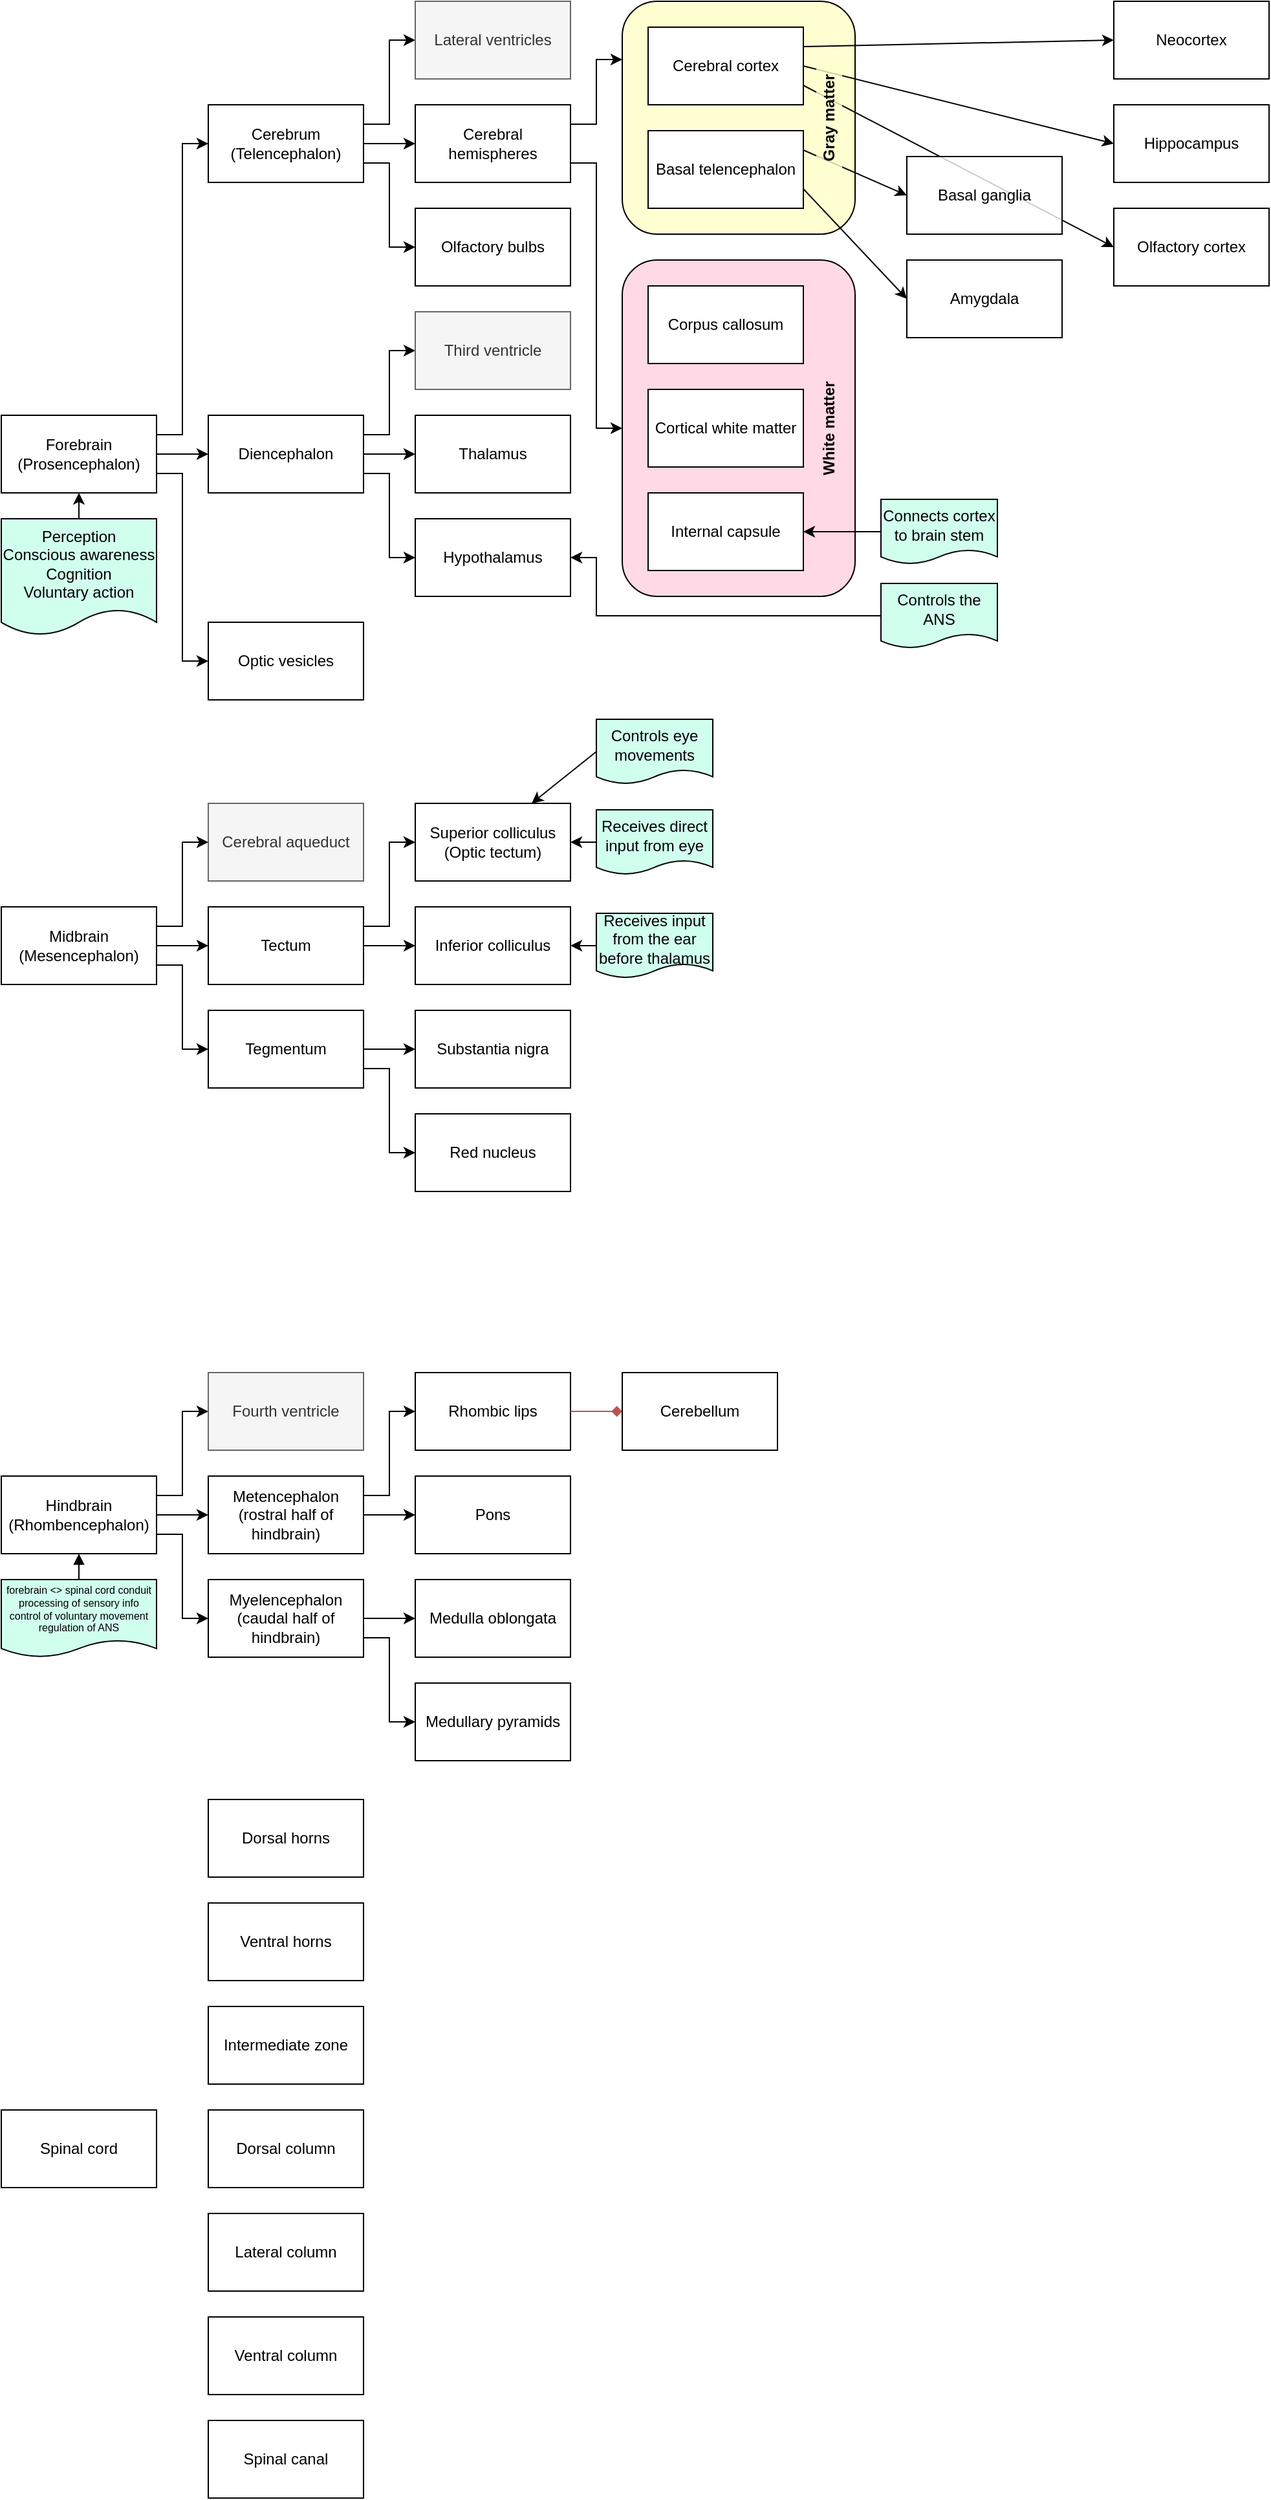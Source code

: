 <mxfile version="14.6.13" type="device"><diagram id="UIHEu_qYvkaqS5a8Bi2S" name="Page-1"><mxGraphModel dx="630" dy="1010" grid="1" gridSize="10" guides="1" tooltips="1" connect="1" arrows="1" fold="1" page="1" pageScale="1" pageWidth="1600" pageHeight="2000" math="0" shadow="0"><root><mxCell id="0"/><mxCell id="1" parent="0"/><mxCell id="MT755gVqdw-0-8D8v6wK-19" value="" style="rounded=1;whiteSpace=wrap;html=1;fillColor=#FFFFD1;" vertex="1" parent="1"><mxGeometry x="490" y="10" width="180" height="180" as="geometry"/></mxCell><mxCell id="MT755gVqdw-0-8D8v6wK-18" value="" style="rounded=1;whiteSpace=wrap;html=1;fillColor=#FFD9E5;" vertex="1" parent="1"><mxGeometry x="490" y="210" width="180" height="260" as="geometry"/></mxCell><mxCell id="MT755gVqdw-0-8D8v6wK-20" style="edgeStyle=orthogonalEdgeStyle;rounded=0;orthogonalLoop=1;jettySize=auto;html=1;exitX=1;exitY=0.5;exitDx=0;exitDy=0;entryX=0;entryY=0.5;entryDx=0;entryDy=0;" edge="1" parent="1" source="MT755gVqdw-0-8D8v6wK-1" target="MT755gVqdw-0-8D8v6wK-5"><mxGeometry relative="1" as="geometry"/></mxCell><mxCell id="MT755gVqdw-0-8D8v6wK-21" style="edgeStyle=orthogonalEdgeStyle;rounded=0;orthogonalLoop=1;jettySize=auto;html=1;exitX=1;exitY=0.25;exitDx=0;exitDy=0;entryX=0;entryY=0.5;entryDx=0;entryDy=0;" edge="1" parent="1" source="MT755gVqdw-0-8D8v6wK-1" target="MT755gVqdw-0-8D8v6wK-4"><mxGeometry relative="1" as="geometry"/></mxCell><mxCell id="MT755gVqdw-0-8D8v6wK-22" style="edgeStyle=orthogonalEdgeStyle;rounded=0;orthogonalLoop=1;jettySize=auto;html=1;exitX=1;exitY=0.75;exitDx=0;exitDy=0;entryX=0;entryY=0.5;entryDx=0;entryDy=0;" edge="1" parent="1" source="MT755gVqdw-0-8D8v6wK-1" target="MT755gVqdw-0-8D8v6wK-6"><mxGeometry relative="1" as="geometry"/></mxCell><mxCell id="MT755gVqdw-0-8D8v6wK-1" value="Forebrain&lt;br&gt;(Prosencephalon)" style="rounded=0;whiteSpace=wrap;html=1;" vertex="1" parent="1"><mxGeometry x="10" y="330" width="120" height="60" as="geometry"/></mxCell><mxCell id="MT755gVqdw-0-8D8v6wK-60" style="edgeStyle=orthogonalEdgeStyle;rounded=0;orthogonalLoop=1;jettySize=auto;html=1;exitX=1;exitY=0.25;exitDx=0;exitDy=0;entryX=0;entryY=0.5;entryDx=0;entryDy=0;strokeWidth=1;" edge="1" parent="1" source="MT755gVqdw-0-8D8v6wK-2" target="MT755gVqdw-0-8D8v6wK-51"><mxGeometry relative="1" as="geometry"/></mxCell><mxCell id="MT755gVqdw-0-8D8v6wK-61" style="edgeStyle=orthogonalEdgeStyle;rounded=0;orthogonalLoop=1;jettySize=auto;html=1;exitX=1;exitY=0.5;exitDx=0;exitDy=0;entryX=0;entryY=0.5;entryDx=0;entryDy=0;strokeWidth=1;" edge="1" parent="1" source="MT755gVqdw-0-8D8v6wK-2" target="MT755gVqdw-0-8D8v6wK-50"><mxGeometry relative="1" as="geometry"/></mxCell><mxCell id="MT755gVqdw-0-8D8v6wK-62" style="edgeStyle=orthogonalEdgeStyle;rounded=0;orthogonalLoop=1;jettySize=auto;html=1;exitX=1;exitY=0.75;exitDx=0;exitDy=0;entryX=0;entryY=0.5;entryDx=0;entryDy=0;strokeWidth=1;" edge="1" parent="1" source="MT755gVqdw-0-8D8v6wK-2" target="MT755gVqdw-0-8D8v6wK-49"><mxGeometry relative="1" as="geometry"/></mxCell><mxCell id="MT755gVqdw-0-8D8v6wK-2" value="Midbrain&lt;br&gt;(Mesencephalon)" style="rounded=0;whiteSpace=wrap;html=1;" vertex="1" parent="1"><mxGeometry x="10" y="710" width="120" height="60" as="geometry"/></mxCell><mxCell id="MT755gVqdw-0-8D8v6wK-80" style="edgeStyle=orthogonalEdgeStyle;rounded=0;orthogonalLoop=1;jettySize=auto;html=1;exitX=1;exitY=0.5;exitDx=0;exitDy=0;entryX=0;entryY=0.5;entryDx=0;entryDy=0;strokeWidth=1;" edge="1" parent="1" source="MT755gVqdw-0-8D8v6wK-3" target="MT755gVqdw-0-8D8v6wK-74"><mxGeometry relative="1" as="geometry"/></mxCell><mxCell id="MT755gVqdw-0-8D8v6wK-81" style="edgeStyle=orthogonalEdgeStyle;rounded=0;orthogonalLoop=1;jettySize=auto;html=1;exitX=1;exitY=0.25;exitDx=0;exitDy=0;entryX=0;entryY=0.5;entryDx=0;entryDy=0;strokeWidth=1;" edge="1" parent="1" source="MT755gVqdw-0-8D8v6wK-3" target="MT755gVqdw-0-8D8v6wK-72"><mxGeometry relative="1" as="geometry"/></mxCell><mxCell id="MT755gVqdw-0-8D8v6wK-83" style="edgeStyle=orthogonalEdgeStyle;rounded=0;orthogonalLoop=1;jettySize=auto;html=1;exitX=1;exitY=0.75;exitDx=0;exitDy=0;entryX=0;entryY=0.5;entryDx=0;entryDy=0;strokeWidth=1;" edge="1" parent="1" source="MT755gVqdw-0-8D8v6wK-3" target="MT755gVqdw-0-8D8v6wK-75"><mxGeometry relative="1" as="geometry"/></mxCell><mxCell id="MT755gVqdw-0-8D8v6wK-3" value="Hindbrain&lt;br&gt;(Rhombencephalon)" style="rounded=0;whiteSpace=wrap;html=1;" vertex="1" parent="1"><mxGeometry x="10" y="1150" width="120" height="60" as="geometry"/></mxCell><mxCell id="MT755gVqdw-0-8D8v6wK-26" style="edgeStyle=orthogonalEdgeStyle;rounded=0;orthogonalLoop=1;jettySize=auto;html=1;exitX=1;exitY=0.5;exitDx=0;exitDy=0;entryX=0;entryY=0.5;entryDx=0;entryDy=0;" edge="1" parent="1" source="MT755gVqdw-0-8D8v6wK-4" target="MT755gVqdw-0-8D8v6wK-7"><mxGeometry relative="1" as="geometry"/></mxCell><mxCell id="MT755gVqdw-0-8D8v6wK-27" style="edgeStyle=orthogonalEdgeStyle;rounded=0;orthogonalLoop=1;jettySize=auto;html=1;exitX=1;exitY=0.75;exitDx=0;exitDy=0;entryX=0;entryY=0.5;entryDx=0;entryDy=0;" edge="1" parent="1" source="MT755gVqdw-0-8D8v6wK-4" target="MT755gVqdw-0-8D8v6wK-8"><mxGeometry relative="1" as="geometry"/></mxCell><mxCell id="MT755gVqdw-0-8D8v6wK-28" style="edgeStyle=orthogonalEdgeStyle;rounded=0;orthogonalLoop=1;jettySize=auto;html=1;exitX=1;exitY=0.25;exitDx=0;exitDy=0;entryX=0;entryY=0.5;entryDx=0;entryDy=0;" edge="1" parent="1" source="MT755gVqdw-0-8D8v6wK-4" target="MT755gVqdw-0-8D8v6wK-9"><mxGeometry relative="1" as="geometry"/></mxCell><mxCell id="MT755gVqdw-0-8D8v6wK-4" value="Cerebrum&lt;br&gt;(Telencephalon)" style="rounded=0;whiteSpace=wrap;html=1;" vertex="1" parent="1"><mxGeometry x="170" y="90" width="120" height="60" as="geometry"/></mxCell><mxCell id="MT755gVqdw-0-8D8v6wK-23" style="edgeStyle=orthogonalEdgeStyle;rounded=0;orthogonalLoop=1;jettySize=auto;html=1;exitX=1;exitY=0.5;exitDx=0;exitDy=0;entryX=0;entryY=0.5;entryDx=0;entryDy=0;" edge="1" parent="1" source="MT755gVqdw-0-8D8v6wK-5" target="MT755gVqdw-0-8D8v6wK-11"><mxGeometry relative="1" as="geometry"/></mxCell><mxCell id="MT755gVqdw-0-8D8v6wK-24" style="edgeStyle=orthogonalEdgeStyle;rounded=0;orthogonalLoop=1;jettySize=auto;html=1;exitX=1;exitY=0.25;exitDx=0;exitDy=0;entryX=0;entryY=0.5;entryDx=0;entryDy=0;" edge="1" parent="1" source="MT755gVqdw-0-8D8v6wK-5" target="MT755gVqdw-0-8D8v6wK-10"><mxGeometry relative="1" as="geometry"/></mxCell><mxCell id="MT755gVqdw-0-8D8v6wK-25" style="edgeStyle=orthogonalEdgeStyle;rounded=0;orthogonalLoop=1;jettySize=auto;html=1;exitX=1;exitY=0.75;exitDx=0;exitDy=0;entryX=0;entryY=0.5;entryDx=0;entryDy=0;" edge="1" parent="1" source="MT755gVqdw-0-8D8v6wK-5" target="MT755gVqdw-0-8D8v6wK-12"><mxGeometry relative="1" as="geometry"/></mxCell><mxCell id="MT755gVqdw-0-8D8v6wK-5" value="Diencephalon" style="rounded=0;whiteSpace=wrap;html=1;" vertex="1" parent="1"><mxGeometry x="170" y="330" width="120" height="60" as="geometry"/></mxCell><mxCell id="MT755gVqdw-0-8D8v6wK-6" value="Optic vesicles" style="rounded=0;whiteSpace=wrap;html=1;" vertex="1" parent="1"><mxGeometry x="170" y="490" width="120" height="60" as="geometry"/></mxCell><mxCell id="MT755gVqdw-0-8D8v6wK-32" style="edgeStyle=orthogonalEdgeStyle;rounded=0;orthogonalLoop=1;jettySize=auto;html=1;exitX=1;exitY=0.25;exitDx=0;exitDy=0;entryX=0;entryY=0.25;entryDx=0;entryDy=0;" edge="1" parent="1" source="MT755gVqdw-0-8D8v6wK-7" target="MT755gVqdw-0-8D8v6wK-19"><mxGeometry relative="1" as="geometry"/></mxCell><mxCell id="MT755gVqdw-0-8D8v6wK-33" style="edgeStyle=orthogonalEdgeStyle;rounded=0;orthogonalLoop=1;jettySize=auto;html=1;exitX=1;exitY=0.75;exitDx=0;exitDy=0;entryX=0;entryY=0.5;entryDx=0;entryDy=0;" edge="1" parent="1" source="MT755gVqdw-0-8D8v6wK-7" target="MT755gVqdw-0-8D8v6wK-18"><mxGeometry relative="1" as="geometry"/></mxCell><mxCell id="MT755gVqdw-0-8D8v6wK-7" value="Cerebral hemispheres" style="rounded=0;whiteSpace=wrap;html=1;" vertex="1" parent="1"><mxGeometry x="330" y="90" width="120" height="60" as="geometry"/></mxCell><mxCell id="MT755gVqdw-0-8D8v6wK-8" value="Olfactory bulbs" style="rounded=0;whiteSpace=wrap;html=1;" vertex="1" parent="1"><mxGeometry x="330" y="170" width="120" height="60" as="geometry"/></mxCell><mxCell id="MT755gVqdw-0-8D8v6wK-9" value="Lateral ventricles" style="rounded=0;whiteSpace=wrap;html=1;fillColor=#f5f5f5;strokeColor=#666666;fontColor=#333333;" vertex="1" parent="1"><mxGeometry x="330" y="10" width="120" height="60" as="geometry"/></mxCell><mxCell id="MT755gVqdw-0-8D8v6wK-10" value="Third ventricle" style="rounded=0;whiteSpace=wrap;html=1;fillColor=#f5f5f5;strokeColor=#666666;fontColor=#333333;" vertex="1" parent="1"><mxGeometry x="330" y="250" width="120" height="60" as="geometry"/></mxCell><mxCell id="MT755gVqdw-0-8D8v6wK-11" value="Thalamus" style="rounded=0;whiteSpace=wrap;html=1;" vertex="1" parent="1"><mxGeometry x="330" y="330" width="120" height="60" as="geometry"/></mxCell><mxCell id="MT755gVqdw-0-8D8v6wK-12" value="Hypothalamus" style="rounded=0;whiteSpace=wrap;html=1;" vertex="1" parent="1"><mxGeometry x="330" y="410" width="120" height="60" as="geometry"/></mxCell><mxCell id="MT755gVqdw-0-8D8v6wK-105" style="rounded=0;orthogonalLoop=1;jettySize=auto;html=1;exitX=1;exitY=0.25;exitDx=0;exitDy=0;entryX=0;entryY=0.5;entryDx=0;entryDy=0;fontSize=12;startArrow=none;startFill=0;endArrow=classic;endFill=1;strokeWidth=1;" edge="1" parent="1" source="MT755gVqdw-0-8D8v6wK-13" target="MT755gVqdw-0-8D8v6wK-102"><mxGeometry relative="1" as="geometry"/></mxCell><mxCell id="MT755gVqdw-0-8D8v6wK-106" style="edgeStyle=none;rounded=0;orthogonalLoop=1;jettySize=auto;html=1;exitX=1;exitY=0.5;exitDx=0;exitDy=0;entryX=0;entryY=0.5;entryDx=0;entryDy=0;fontSize=12;startArrow=none;startFill=0;endArrow=classic;endFill=1;strokeWidth=1;" edge="1" parent="1" source="MT755gVqdw-0-8D8v6wK-13" target="MT755gVqdw-0-8D8v6wK-103"><mxGeometry relative="1" as="geometry"/></mxCell><mxCell id="MT755gVqdw-0-8D8v6wK-107" style="edgeStyle=none;rounded=0;orthogonalLoop=1;jettySize=auto;html=1;exitX=1;exitY=0.75;exitDx=0;exitDy=0;entryX=0;entryY=0.5;entryDx=0;entryDy=0;fontSize=12;startArrow=none;startFill=0;endArrow=classic;endFill=1;strokeWidth=1;" edge="1" parent="1" source="MT755gVqdw-0-8D8v6wK-13" target="MT755gVqdw-0-8D8v6wK-104"><mxGeometry relative="1" as="geometry"/></mxCell><mxCell id="MT755gVqdw-0-8D8v6wK-13" value="Cerebral cortex" style="rounded=0;whiteSpace=wrap;html=1;" vertex="1" parent="1"><mxGeometry x="510" y="30" width="120" height="60" as="geometry"/></mxCell><mxCell id="MT755gVqdw-0-8D8v6wK-45" style="rounded=0;orthogonalLoop=1;jettySize=auto;html=1;exitX=1;exitY=0.25;exitDx=0;exitDy=0;entryX=0;entryY=0.5;entryDx=0;entryDy=0;" edge="1" parent="1" source="MT755gVqdw-0-8D8v6wK-14" target="MT755gVqdw-0-8D8v6wK-43"><mxGeometry relative="1" as="geometry"/></mxCell><mxCell id="MT755gVqdw-0-8D8v6wK-46" style="rounded=0;orthogonalLoop=1;jettySize=auto;html=1;exitX=1;exitY=0.75;exitDx=0;exitDy=0;entryX=0;entryY=0.5;entryDx=0;entryDy=0;" edge="1" parent="1" source="MT755gVqdw-0-8D8v6wK-14" target="MT755gVqdw-0-8D8v6wK-44"><mxGeometry relative="1" as="geometry"/></mxCell><mxCell id="MT755gVqdw-0-8D8v6wK-14" value="Basal telencephalon" style="rounded=0;whiteSpace=wrap;html=1;" vertex="1" parent="1"><mxGeometry x="510" y="110" width="120" height="60" as="geometry"/></mxCell><mxCell id="MT755gVqdw-0-8D8v6wK-15" value="Corpus callosum" style="rounded=0;whiteSpace=wrap;html=1;" vertex="1" parent="1"><mxGeometry x="510" y="230" width="120" height="60" as="geometry"/></mxCell><mxCell id="MT755gVqdw-0-8D8v6wK-16" value="Cortical white matter" style="rounded=0;whiteSpace=wrap;html=1;" vertex="1" parent="1"><mxGeometry x="510" y="310" width="120" height="60" as="geometry"/></mxCell><mxCell id="MT755gVqdw-0-8D8v6wK-17" value="Internal capsule" style="rounded=0;whiteSpace=wrap;html=1;" vertex="1" parent="1"><mxGeometry x="510" y="390" width="120" height="60" as="geometry"/></mxCell><mxCell id="MT755gVqdw-0-8D8v6wK-34" value="Gray matter" style="text;html=1;strokeColor=none;align=center;verticalAlign=middle;whiteSpace=wrap;rounded=0;fontStyle=1;rotation=-90;fillColor=#FFFFD1CC;" vertex="1" parent="1"><mxGeometry x="600" y="90" width="100" height="20" as="geometry"/></mxCell><mxCell id="MT755gVqdw-0-8D8v6wK-35" value="White matter" style="text;html=1;strokeColor=none;fillColor=none;align=center;verticalAlign=middle;whiteSpace=wrap;rounded=0;fontStyle=1;rotation=-90;" vertex="1" parent="1"><mxGeometry x="600" y="330" width="100" height="20" as="geometry"/></mxCell><mxCell id="MT755gVqdw-0-8D8v6wK-39" style="edgeStyle=orthogonalEdgeStyle;rounded=0;orthogonalLoop=1;jettySize=auto;html=1;exitX=0.5;exitY=0;exitDx=0;exitDy=0;entryX=0.5;entryY=1;entryDx=0;entryDy=0;" edge="1" parent="1" source="MT755gVqdw-0-8D8v6wK-36" target="MT755gVqdw-0-8D8v6wK-1"><mxGeometry relative="1" as="geometry"/></mxCell><mxCell id="MT755gVqdw-0-8D8v6wK-36" value="Perception&lt;br&gt;Conscious awareness&lt;br&gt;Cognition&lt;br&gt;Voluntary action" style="shape=document;whiteSpace=wrap;html=1;boundedLbl=1;fillColor=#D1FFEE;size=0.222;" vertex="1" parent="1"><mxGeometry x="10" y="410" width="120" height="90" as="geometry"/></mxCell><mxCell id="MT755gVqdw-0-8D8v6wK-41" style="edgeStyle=orthogonalEdgeStyle;rounded=0;orthogonalLoop=1;jettySize=auto;html=1;exitX=0;exitY=0.5;exitDx=0;exitDy=0;" edge="1" parent="1" source="MT755gVqdw-0-8D8v6wK-40" target="MT755gVqdw-0-8D8v6wK-17"><mxGeometry relative="1" as="geometry"/></mxCell><mxCell id="MT755gVqdw-0-8D8v6wK-40" value="Connects cortex to brain stem" style="shape=document;whiteSpace=wrap;html=1;boundedLbl=1;fillColor=#D1FFEE;size=0.222;" vertex="1" parent="1"><mxGeometry x="690" y="395" width="90" height="50" as="geometry"/></mxCell><mxCell id="MT755gVqdw-0-8D8v6wK-43" value="Basal ganglia" style="rounded=0;whiteSpace=wrap;html=1;fillColor=#FFFFFFCC;" vertex="1" parent="1"><mxGeometry x="710" y="130" width="120" height="60" as="geometry"/></mxCell><mxCell id="MT755gVqdw-0-8D8v6wK-44" value="Amygdala" style="rounded=0;whiteSpace=wrap;html=1;" vertex="1" parent="1"><mxGeometry x="710" y="210" width="120" height="60" as="geometry"/></mxCell><mxCell id="MT755gVqdw-0-8D8v6wK-48" style="edgeStyle=orthogonalEdgeStyle;rounded=0;orthogonalLoop=1;jettySize=auto;html=1;exitX=0;exitY=0.5;exitDx=0;exitDy=0;entryX=1;entryY=0.5;entryDx=0;entryDy=0;strokeWidth=1;" edge="1" parent="1" source="MT755gVqdw-0-8D8v6wK-47" target="MT755gVqdw-0-8D8v6wK-12"><mxGeometry relative="1" as="geometry"><Array as="points"><mxPoint x="470" y="485"/><mxPoint x="470" y="440"/></Array></mxGeometry></mxCell><mxCell id="MT755gVqdw-0-8D8v6wK-47" value="Controls the ANS" style="shape=document;whiteSpace=wrap;html=1;boundedLbl=1;fillColor=#D1FFEE;size=0.222;" vertex="1" parent="1"><mxGeometry x="690" y="460" width="90" height="50" as="geometry"/></mxCell><mxCell id="MT755gVqdw-0-8D8v6wK-56" style="edgeStyle=orthogonalEdgeStyle;rounded=0;orthogonalLoop=1;jettySize=auto;html=1;exitX=1;exitY=0.5;exitDx=0;exitDy=0;strokeWidth=1;" edge="1" parent="1" source="MT755gVqdw-0-8D8v6wK-49" target="MT755gVqdw-0-8D8v6wK-54"><mxGeometry relative="1" as="geometry"/></mxCell><mxCell id="MT755gVqdw-0-8D8v6wK-57" style="edgeStyle=orthogonalEdgeStyle;rounded=0;orthogonalLoop=1;jettySize=auto;html=1;exitX=1;exitY=0.75;exitDx=0;exitDy=0;entryX=0;entryY=0.5;entryDx=0;entryDy=0;strokeWidth=1;" edge="1" parent="1" source="MT755gVqdw-0-8D8v6wK-49" target="MT755gVqdw-0-8D8v6wK-55"><mxGeometry relative="1" as="geometry"/></mxCell><mxCell id="MT755gVqdw-0-8D8v6wK-49" value="Tegmentum" style="rounded=0;whiteSpace=wrap;html=1;" vertex="1" parent="1"><mxGeometry x="170" y="790" width="120" height="60" as="geometry"/></mxCell><mxCell id="MT755gVqdw-0-8D8v6wK-58" style="edgeStyle=orthogonalEdgeStyle;rounded=0;orthogonalLoop=1;jettySize=auto;html=1;exitX=1;exitY=0.5;exitDx=0;exitDy=0;strokeWidth=1;" edge="1" parent="1" source="MT755gVqdw-0-8D8v6wK-50" target="MT755gVqdw-0-8D8v6wK-53"><mxGeometry relative="1" as="geometry"/></mxCell><mxCell id="MT755gVqdw-0-8D8v6wK-59" style="edgeStyle=orthogonalEdgeStyle;rounded=0;orthogonalLoop=1;jettySize=auto;html=1;exitX=1;exitY=0.25;exitDx=0;exitDy=0;entryX=0;entryY=0.5;entryDx=0;entryDy=0;strokeWidth=1;" edge="1" parent="1" source="MT755gVqdw-0-8D8v6wK-50" target="MT755gVqdw-0-8D8v6wK-52"><mxGeometry relative="1" as="geometry"/></mxCell><mxCell id="MT755gVqdw-0-8D8v6wK-50" value="Tectum" style="rounded=0;whiteSpace=wrap;html=1;" vertex="1" parent="1"><mxGeometry x="170" y="710" width="120" height="60" as="geometry"/></mxCell><mxCell id="MT755gVqdw-0-8D8v6wK-51" value="Cerebral aqueduct" style="rounded=0;whiteSpace=wrap;html=1;fillColor=#f5f5f5;strokeColor=#666666;fontColor=#333333;" vertex="1" parent="1"><mxGeometry x="170" y="630" width="120" height="60" as="geometry"/></mxCell><mxCell id="MT755gVqdw-0-8D8v6wK-52" value="Superior colliculus (Optic tectum)" style="rounded=0;whiteSpace=wrap;html=1;" vertex="1" parent="1"><mxGeometry x="330" y="630" width="120" height="60" as="geometry"/></mxCell><mxCell id="MT755gVqdw-0-8D8v6wK-53" value="Inferior colliculus" style="rounded=0;whiteSpace=wrap;html=1;" vertex="1" parent="1"><mxGeometry x="330" y="710" width="120" height="60" as="geometry"/></mxCell><mxCell id="MT755gVqdw-0-8D8v6wK-54" value="Substantia nigra" style="rounded=0;whiteSpace=wrap;html=1;" vertex="1" parent="1"><mxGeometry x="330" y="790" width="120" height="60" as="geometry"/></mxCell><mxCell id="MT755gVqdw-0-8D8v6wK-55" value="Red nucleus" style="rounded=0;whiteSpace=wrap;html=1;" vertex="1" parent="1"><mxGeometry x="330" y="870" width="120" height="60" as="geometry"/></mxCell><mxCell id="MT755gVqdw-0-8D8v6wK-67" style="edgeStyle=none;rounded=0;orthogonalLoop=1;jettySize=auto;html=1;exitX=0;exitY=0.5;exitDx=0;exitDy=0;entryX=1;entryY=0.5;entryDx=0;entryDy=0;strokeWidth=1;" edge="1" parent="1" source="MT755gVqdw-0-8D8v6wK-63" target="MT755gVqdw-0-8D8v6wK-52"><mxGeometry relative="1" as="geometry"/></mxCell><mxCell id="MT755gVqdw-0-8D8v6wK-63" value="Receives direct input from eye" style="shape=document;whiteSpace=wrap;html=1;boundedLbl=1;fillColor=#D1FFEE;size=0.222;" vertex="1" parent="1"><mxGeometry x="470" y="635" width="90" height="50" as="geometry"/></mxCell><mxCell id="MT755gVqdw-0-8D8v6wK-68" style="edgeStyle=none;rounded=0;orthogonalLoop=1;jettySize=auto;html=1;exitX=0;exitY=0.5;exitDx=0;exitDy=0;entryX=1;entryY=0.5;entryDx=0;entryDy=0;strokeWidth=1;" edge="1" parent="1" source="MT755gVqdw-0-8D8v6wK-64" target="MT755gVqdw-0-8D8v6wK-53"><mxGeometry relative="1" as="geometry"/></mxCell><mxCell id="MT755gVqdw-0-8D8v6wK-64" value="Receives input from the ear before thalamus" style="shape=document;whiteSpace=wrap;html=1;boundedLbl=1;fillColor=#D1FFEE;size=0.222;" vertex="1" parent="1"><mxGeometry x="470" y="715" width="90" height="50" as="geometry"/></mxCell><mxCell id="MT755gVqdw-0-8D8v6wK-66" style="rounded=0;orthogonalLoop=1;jettySize=auto;html=1;exitX=0;exitY=0.5;exitDx=0;exitDy=0;entryX=0.75;entryY=0;entryDx=0;entryDy=0;strokeWidth=1;" edge="1" parent="1" source="MT755gVqdw-0-8D8v6wK-65" target="MT755gVqdw-0-8D8v6wK-52"><mxGeometry relative="1" as="geometry"/></mxCell><mxCell id="MT755gVqdw-0-8D8v6wK-65" value="Controls eye movements" style="shape=document;whiteSpace=wrap;html=1;boundedLbl=1;fillColor=#D1FFEE;size=0.222;" vertex="1" parent="1"><mxGeometry x="470" y="565" width="90" height="50" as="geometry"/></mxCell><mxCell id="MT755gVqdw-0-8D8v6wK-69" value="Rhombic lips" style="rounded=0;whiteSpace=wrap;html=1;" vertex="1" parent="1"><mxGeometry x="330" y="1070" width="120" height="60" as="geometry"/></mxCell><mxCell id="MT755gVqdw-0-8D8v6wK-70" value="Pons" style="rounded=0;whiteSpace=wrap;html=1;" vertex="1" parent="1"><mxGeometry x="330" y="1150" width="120" height="60" as="geometry"/></mxCell><mxCell id="MT755gVqdw-0-8D8v6wK-71" value="Medulla oblongata" style="rounded=0;whiteSpace=wrap;html=1;" vertex="1" parent="1"><mxGeometry x="330" y="1230" width="120" height="60" as="geometry"/></mxCell><mxCell id="MT755gVqdw-0-8D8v6wK-72" value="Fourth ventricle" style="rounded=0;whiteSpace=wrap;html=1;fillColor=#f5f5f5;strokeColor=#666666;fontColor=#333333;" vertex="1" parent="1"><mxGeometry x="170" y="1070" width="120" height="60" as="geometry"/></mxCell><mxCell id="MT755gVqdw-0-8D8v6wK-76" style="edgeStyle=orthogonalEdgeStyle;rounded=0;orthogonalLoop=1;jettySize=auto;html=1;exitX=1;exitY=0.25;exitDx=0;exitDy=0;entryX=0;entryY=0.5;entryDx=0;entryDy=0;strokeWidth=1;" edge="1" parent="1" source="MT755gVqdw-0-8D8v6wK-74" target="MT755gVqdw-0-8D8v6wK-69"><mxGeometry relative="1" as="geometry"/></mxCell><mxCell id="MT755gVqdw-0-8D8v6wK-77" style="edgeStyle=orthogonalEdgeStyle;rounded=0;orthogonalLoop=1;jettySize=auto;html=1;exitX=1;exitY=0.5;exitDx=0;exitDy=0;entryX=0;entryY=0.5;entryDx=0;entryDy=0;strokeWidth=1;" edge="1" parent="1" source="MT755gVqdw-0-8D8v6wK-74" target="MT755gVqdw-0-8D8v6wK-70"><mxGeometry relative="1" as="geometry"/></mxCell><mxCell id="MT755gVqdw-0-8D8v6wK-74" value="Metencephalon (rostral half of hindbrain)" style="rounded=0;whiteSpace=wrap;html=1;" vertex="1" parent="1"><mxGeometry x="170" y="1150" width="120" height="60" as="geometry"/></mxCell><mxCell id="MT755gVqdw-0-8D8v6wK-78" style="edgeStyle=orthogonalEdgeStyle;rounded=0;orthogonalLoop=1;jettySize=auto;html=1;exitX=1;exitY=0.5;exitDx=0;exitDy=0;entryX=0;entryY=0.5;entryDx=0;entryDy=0;strokeWidth=1;" edge="1" parent="1" source="MT755gVqdw-0-8D8v6wK-75" target="MT755gVqdw-0-8D8v6wK-71"><mxGeometry relative="1" as="geometry"/></mxCell><mxCell id="MT755gVqdw-0-8D8v6wK-85" style="edgeStyle=orthogonalEdgeStyle;rounded=0;orthogonalLoop=1;jettySize=auto;html=1;exitX=1;exitY=0.75;exitDx=0;exitDy=0;entryX=0;entryY=0.5;entryDx=0;entryDy=0;strokeWidth=1;" edge="1" parent="1" source="MT755gVqdw-0-8D8v6wK-75" target="MT755gVqdw-0-8D8v6wK-84"><mxGeometry relative="1" as="geometry"/></mxCell><mxCell id="MT755gVqdw-0-8D8v6wK-75" value="Myelencephalon (caudal half of hindbrain)" style="rounded=0;whiteSpace=wrap;html=1;" vertex="1" parent="1"><mxGeometry x="170" y="1230" width="120" height="60" as="geometry"/></mxCell><mxCell id="MT755gVqdw-0-8D8v6wK-84" value="Medullary pyramids" style="rounded=0;whiteSpace=wrap;html=1;" vertex="1" parent="1"><mxGeometry x="330" y="1310" width="120" height="60" as="geometry"/></mxCell><mxCell id="MT755gVqdw-0-8D8v6wK-88" value="" style="edgeStyle=orthogonalEdgeStyle;rounded=0;orthogonalLoop=1;jettySize=auto;html=1;endArrow=none;endFill=0;strokeWidth=1;fillColor=#f8cecc;strokeColor=#b85450;startArrow=diamond;startFill=1;" edge="1" parent="1" source="MT755gVqdw-0-8D8v6wK-86" target="MT755gVqdw-0-8D8v6wK-69"><mxGeometry relative="1" as="geometry"/></mxCell><mxCell id="MT755gVqdw-0-8D8v6wK-86" value="Cerebellum" style="rounded=0;whiteSpace=wrap;html=1;" vertex="1" parent="1"><mxGeometry x="490" y="1070" width="120" height="60" as="geometry"/></mxCell><mxCell id="MT755gVqdw-0-8D8v6wK-91" style="edgeStyle=orthogonalEdgeStyle;rounded=0;orthogonalLoop=1;jettySize=auto;html=1;exitX=0.5;exitY=0;exitDx=0;exitDy=0;entryX=0.5;entryY=1;entryDx=0;entryDy=0;fontSize=8;startArrow=none;endArrow=block;endFill=1;strokeWidth=1;startFill=0;" edge="1" parent="1" source="MT755gVqdw-0-8D8v6wK-90" target="MT755gVqdw-0-8D8v6wK-3"><mxGeometry relative="1" as="geometry"/></mxCell><mxCell id="MT755gVqdw-0-8D8v6wK-90" value="forebrain &amp;lt;&amp;gt; spinal cord conduit&lt;br&gt;processing of sensory info&lt;br&gt;control of voluntary movement&lt;br&gt;regulation of ANS" style="shape=document;whiteSpace=wrap;html=1;boundedLbl=1;fillColor=#D1FFEE;size=0.222;fontSize=8;" vertex="1" parent="1"><mxGeometry x="10" y="1230" width="120" height="60" as="geometry"/></mxCell><mxCell id="MT755gVqdw-0-8D8v6wK-93" value="Spinal cord" style="rounded=0;whiteSpace=wrap;html=1;fontSize=12;" vertex="1" parent="1"><mxGeometry x="10" y="1640" width="120" height="60" as="geometry"/></mxCell><mxCell id="MT755gVqdw-0-8D8v6wK-94" value="Dorsal horns" style="rounded=0;whiteSpace=wrap;html=1;fontSize=12;" vertex="1" parent="1"><mxGeometry x="170" y="1400" width="120" height="60" as="geometry"/></mxCell><mxCell id="MT755gVqdw-0-8D8v6wK-95" value="Spinal canal" style="rounded=0;whiteSpace=wrap;html=1;fontSize=12;" vertex="1" parent="1"><mxGeometry x="170" y="1880" width="120" height="60" as="geometry"/></mxCell><mxCell id="MT755gVqdw-0-8D8v6wK-96" value="Ventral horns" style="rounded=0;whiteSpace=wrap;html=1;fontSize=12;" vertex="1" parent="1"><mxGeometry x="170" y="1480" width="120" height="60" as="geometry"/></mxCell><mxCell id="MT755gVqdw-0-8D8v6wK-97" value="Intermediate zone" style="rounded=0;whiteSpace=wrap;html=1;fontSize=12;" vertex="1" parent="1"><mxGeometry x="170" y="1560" width="120" height="60" as="geometry"/></mxCell><mxCell id="MT755gVqdw-0-8D8v6wK-98" value="Dorsal column" style="rounded=0;whiteSpace=wrap;html=1;fontSize=12;" vertex="1" parent="1"><mxGeometry x="170" y="1640" width="120" height="60" as="geometry"/></mxCell><mxCell id="MT755gVqdw-0-8D8v6wK-99" value="Lateral column" style="rounded=0;whiteSpace=wrap;html=1;fontSize=12;" vertex="1" parent="1"><mxGeometry x="170" y="1720" width="120" height="60" as="geometry"/></mxCell><mxCell id="MT755gVqdw-0-8D8v6wK-100" value="Ventral column" style="rounded=0;whiteSpace=wrap;html=1;fontSize=12;" vertex="1" parent="1"><mxGeometry x="170" y="1800" width="120" height="60" as="geometry"/></mxCell><mxCell id="MT755gVqdw-0-8D8v6wK-102" value="Neocortex" style="rounded=0;whiteSpace=wrap;html=1;fontSize=12;" vertex="1" parent="1"><mxGeometry x="870" y="10" width="120" height="60" as="geometry"/></mxCell><mxCell id="MT755gVqdw-0-8D8v6wK-103" value="Hippocampus" style="rounded=0;whiteSpace=wrap;html=1;fontSize=12;" vertex="1" parent="1"><mxGeometry x="870" y="90" width="120" height="60" as="geometry"/></mxCell><mxCell id="MT755gVqdw-0-8D8v6wK-104" value="Olfactory cortex" style="rounded=0;whiteSpace=wrap;html=1;fontSize=12;" vertex="1" parent="1"><mxGeometry x="870" y="170" width="120" height="60" as="geometry"/></mxCell></root></mxGraphModel></diagram></mxfile>